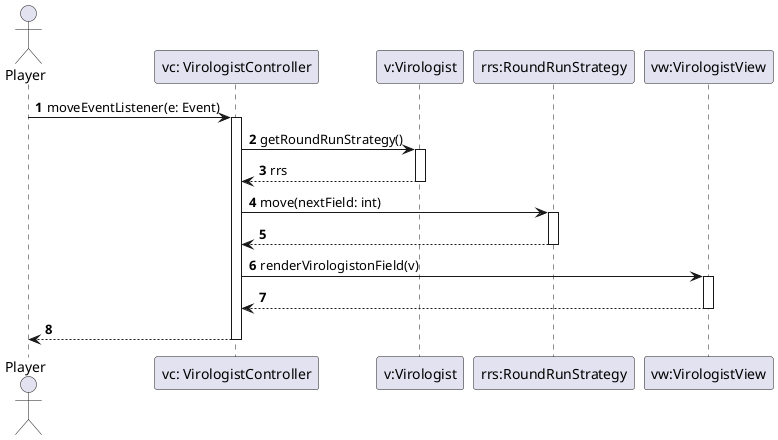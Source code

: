 @startuml
'https://plantuml.com/sequence-diagram

autonumber

Actor Player
Player->"vc: VirologistController"++: moveEventListener(e: Event)
"vc: VirologistController"->"v:Virologist"++: getRoundRunStrategy()

"v:Virologist"-->"vc: VirologistController"--: rrs
"vc: VirologistController"->"rrs:RoundRunStrategy"++: move(nextField: int)
"rrs:RoundRunStrategy"-->"vc: VirologistController"--

"vc: VirologistController"->"vw:VirologistView"++: renderVirologistonField(v)

"vw:VirologistView"-->"vc: VirologistController"--
"vc: VirologistController"-->Player--
@enduml
